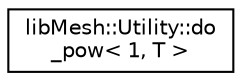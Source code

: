 digraph "Graphical Class Hierarchy"
{
  edge [fontname="Helvetica",fontsize="10",labelfontname="Helvetica",labelfontsize="10"];
  node [fontname="Helvetica",fontsize="10",shape=record];
  rankdir="LR";
  Node0 [label="libMesh::Utility::do\l_pow\< 1, T \>",height=0.2,width=0.4,color="black", fillcolor="white", style="filled",URL="$structlibMesh_1_1Utility_1_1do__pow_3_011_00_01T_01_4.html"];
}
